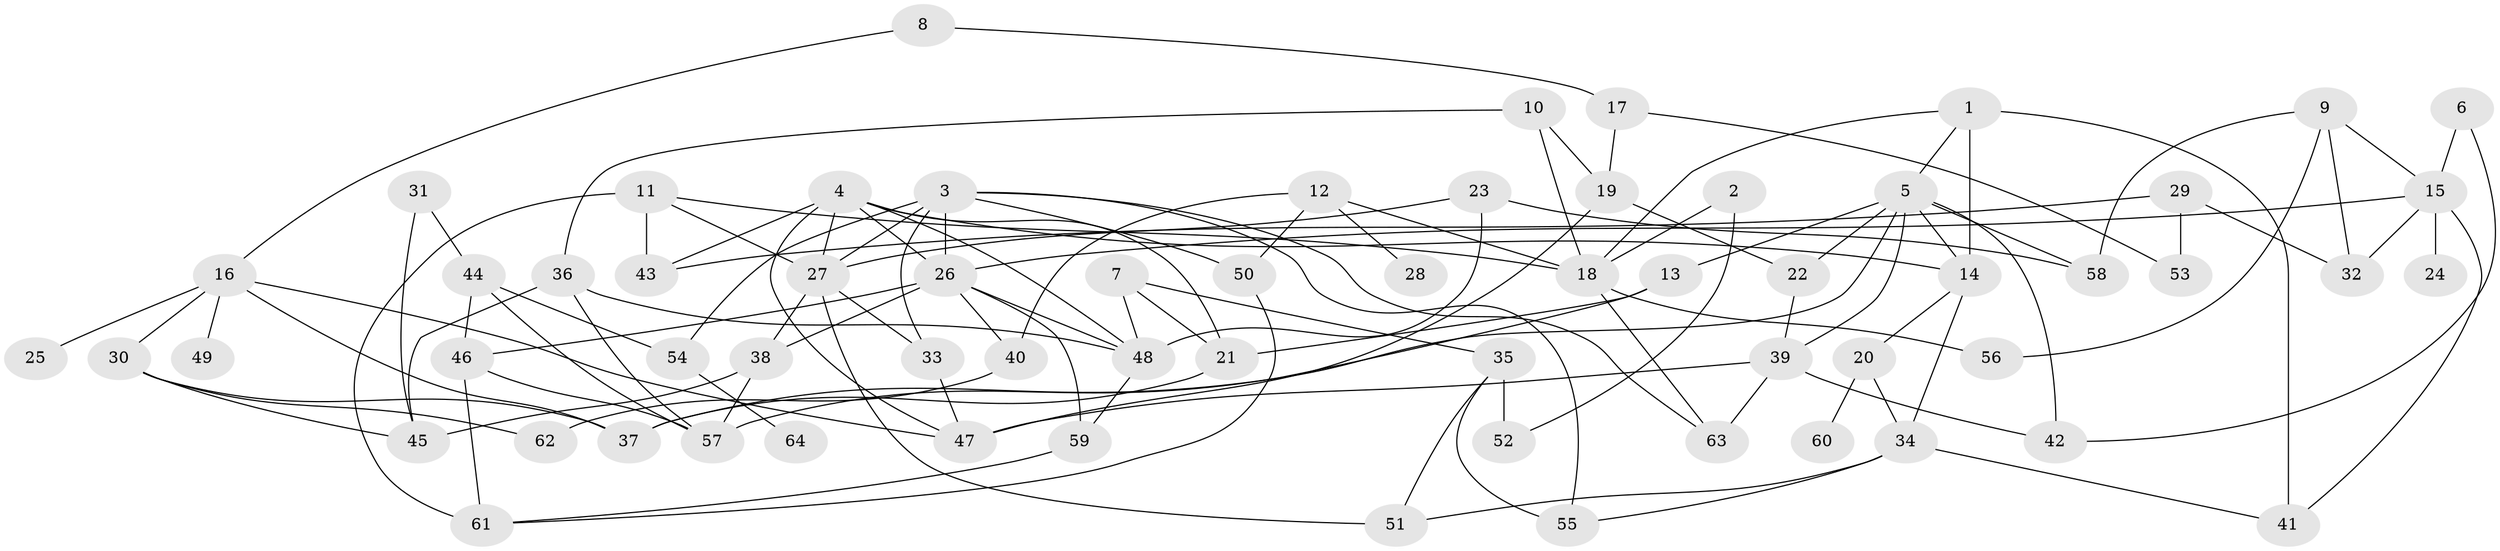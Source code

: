 // original degree distribution, {5: 0.0703125, 6: 0.046875, 7: 0.0234375, 8: 0.015625, 4: 0.109375, 2: 0.296875, 3: 0.2578125, 1: 0.1796875}
// Generated by graph-tools (version 1.1) at 2025/01/03/09/25 03:01:04]
// undirected, 64 vertices, 116 edges
graph export_dot {
graph [start="1"]
  node [color=gray90,style=filled];
  1;
  2;
  3;
  4;
  5;
  6;
  7;
  8;
  9;
  10;
  11;
  12;
  13;
  14;
  15;
  16;
  17;
  18;
  19;
  20;
  21;
  22;
  23;
  24;
  25;
  26;
  27;
  28;
  29;
  30;
  31;
  32;
  33;
  34;
  35;
  36;
  37;
  38;
  39;
  40;
  41;
  42;
  43;
  44;
  45;
  46;
  47;
  48;
  49;
  50;
  51;
  52;
  53;
  54;
  55;
  56;
  57;
  58;
  59;
  60;
  61;
  62;
  63;
  64;
  1 -- 5 [weight=1.0];
  1 -- 14 [weight=1.0];
  1 -- 18 [weight=1.0];
  1 -- 41 [weight=2.0];
  2 -- 18 [weight=1.0];
  2 -- 52 [weight=1.0];
  3 -- 26 [weight=1.0];
  3 -- 27 [weight=1.0];
  3 -- 33 [weight=1.0];
  3 -- 50 [weight=1.0];
  3 -- 54 [weight=1.0];
  3 -- 55 [weight=1.0];
  3 -- 63 [weight=1.0];
  4 -- 14 [weight=1.0];
  4 -- 21 [weight=1.0];
  4 -- 26 [weight=1.0];
  4 -- 27 [weight=2.0];
  4 -- 43 [weight=1.0];
  4 -- 47 [weight=1.0];
  4 -- 48 [weight=1.0];
  5 -- 13 [weight=1.0];
  5 -- 14 [weight=1.0];
  5 -- 22 [weight=1.0];
  5 -- 37 [weight=1.0];
  5 -- 39 [weight=2.0];
  5 -- 42 [weight=1.0];
  5 -- 58 [weight=1.0];
  6 -- 15 [weight=1.0];
  6 -- 42 [weight=1.0];
  7 -- 21 [weight=1.0];
  7 -- 35 [weight=1.0];
  7 -- 48 [weight=1.0];
  8 -- 16 [weight=1.0];
  8 -- 17 [weight=1.0];
  9 -- 15 [weight=1.0];
  9 -- 32 [weight=1.0];
  9 -- 56 [weight=1.0];
  9 -- 58 [weight=1.0];
  10 -- 18 [weight=1.0];
  10 -- 19 [weight=1.0];
  10 -- 36 [weight=1.0];
  11 -- 18 [weight=1.0];
  11 -- 27 [weight=1.0];
  11 -- 43 [weight=1.0];
  11 -- 61 [weight=2.0];
  12 -- 18 [weight=1.0];
  12 -- 28 [weight=1.0];
  12 -- 40 [weight=1.0];
  12 -- 50 [weight=1.0];
  13 -- 21 [weight=1.0];
  13 -- 57 [weight=1.0];
  14 -- 20 [weight=1.0];
  14 -- 34 [weight=1.0];
  15 -- 24 [weight=1.0];
  15 -- 26 [weight=1.0];
  15 -- 32 [weight=1.0];
  15 -- 41 [weight=2.0];
  16 -- 25 [weight=1.0];
  16 -- 30 [weight=1.0];
  16 -- 37 [weight=1.0];
  16 -- 47 [weight=1.0];
  16 -- 49 [weight=1.0];
  17 -- 19 [weight=1.0];
  17 -- 53 [weight=1.0];
  18 -- 56 [weight=1.0];
  18 -- 63 [weight=1.0];
  19 -- 22 [weight=1.0];
  19 -- 47 [weight=1.0];
  20 -- 34 [weight=1.0];
  20 -- 60 [weight=1.0];
  21 -- 37 [weight=1.0];
  22 -- 39 [weight=1.0];
  23 -- 27 [weight=1.0];
  23 -- 48 [weight=1.0];
  23 -- 58 [weight=1.0];
  26 -- 38 [weight=1.0];
  26 -- 40 [weight=1.0];
  26 -- 46 [weight=1.0];
  26 -- 48 [weight=1.0];
  26 -- 59 [weight=1.0];
  27 -- 33 [weight=1.0];
  27 -- 38 [weight=1.0];
  27 -- 51 [weight=1.0];
  29 -- 32 [weight=1.0];
  29 -- 43 [weight=1.0];
  29 -- 53 [weight=1.0];
  30 -- 37 [weight=1.0];
  30 -- 45 [weight=1.0];
  30 -- 62 [weight=1.0];
  31 -- 44 [weight=1.0];
  31 -- 45 [weight=1.0];
  33 -- 47 [weight=1.0];
  34 -- 41 [weight=1.0];
  34 -- 51 [weight=1.0];
  34 -- 55 [weight=1.0];
  35 -- 51 [weight=1.0];
  35 -- 52 [weight=1.0];
  35 -- 55 [weight=1.0];
  36 -- 45 [weight=1.0];
  36 -- 48 [weight=1.0];
  36 -- 57 [weight=1.0];
  38 -- 45 [weight=1.0];
  38 -- 57 [weight=1.0];
  39 -- 42 [weight=1.0];
  39 -- 47 [weight=2.0];
  39 -- 63 [weight=1.0];
  40 -- 62 [weight=1.0];
  44 -- 46 [weight=1.0];
  44 -- 54 [weight=1.0];
  44 -- 57 [weight=1.0];
  46 -- 57 [weight=1.0];
  46 -- 61 [weight=1.0];
  48 -- 59 [weight=1.0];
  50 -- 61 [weight=1.0];
  54 -- 64 [weight=1.0];
  59 -- 61 [weight=1.0];
}
